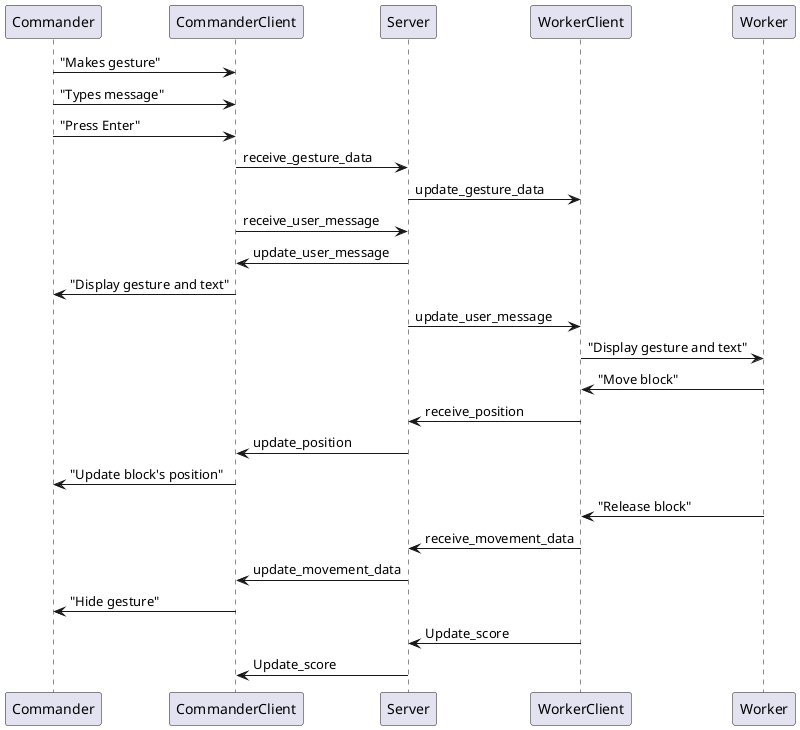 @startuml
Commander -> CommanderClient: "Makes gesture"
Commander -> CommanderClient: "Types message"
Commander -> CommanderClient: "Press Enter"
CommanderClient -> Server: receive_gesture_data
Server -> WorkerClient: update_gesture_data
CommanderClient -> Server: receive_user_message
Server -> CommanderClient: update_user_message
CommanderClient -> Commander: "Display gesture and text"
Server -> WorkerClient: update_user_message
WorkerClient -> Worker: "Display gesture and text"
Worker -> WorkerClient: "Move block"
WorkerClient -> Server: receive_position
Server -> CommanderClient: update_position
CommanderClient -> Commander: "Update block's position"
Worker -> WorkerClient: "Release block"
WorkerClient -> Server: receive_movement_data
Server -> CommanderClient: update_movement_data
CommanderClient -> Commander: "Hide gesture"
WorkerClient -> Server: Update_score
Server -> CommanderClient: Update_score
@enduml
